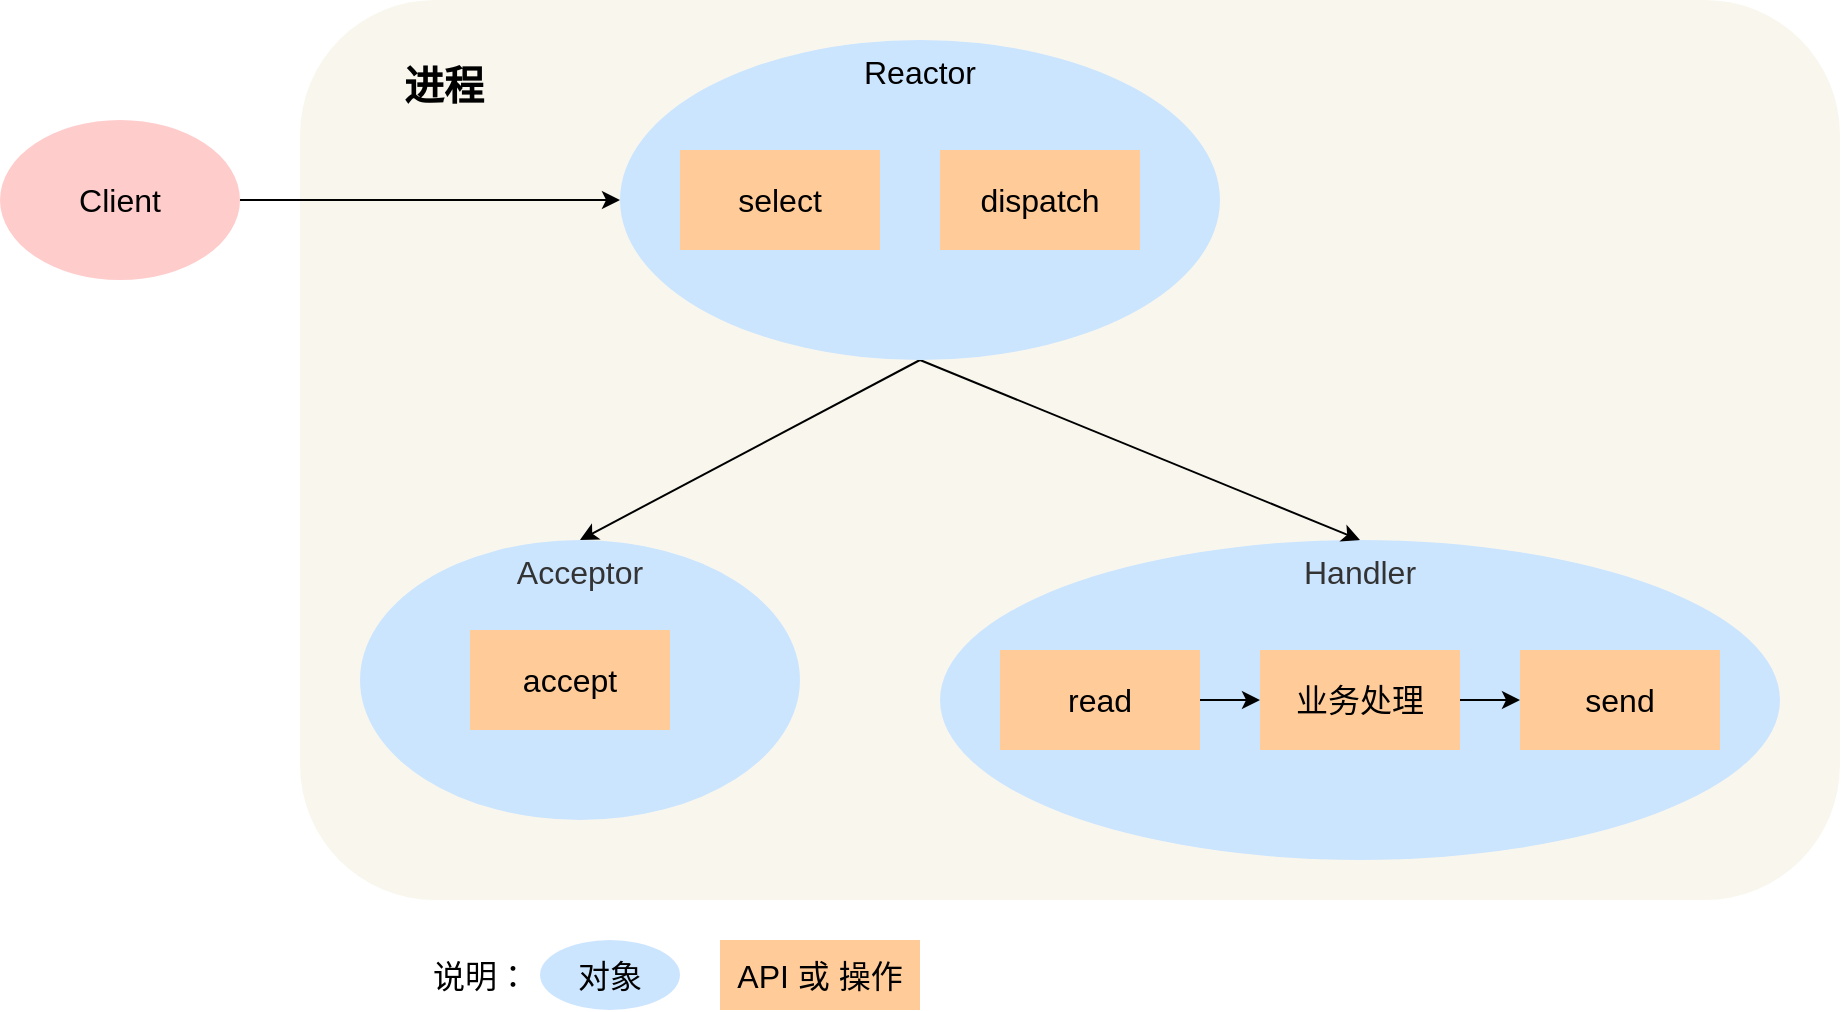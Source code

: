 <mxfile version="14.5.3" type="github">
  <diagram id="3Wau5_Fi5CU8AMhD_Lpf" name="第 1 页">
    <mxGraphModel dx="1361" dy="763" grid="1" gridSize="10" guides="1" tooltips="1" connect="1" arrows="1" fold="1" page="1" pageScale="1" pageWidth="827" pageHeight="1169" math="0" shadow="0">
      <root>
        <mxCell id="0" />
        <mxCell id="1" parent="0" />
        <mxCell id="vccSvxHyjm0V3kO-Sszf-13" value="&lt;font style=&quot;font-size: 20px&quot;&gt;&lt;b&gt;&amp;nbsp; &amp;nbsp; &amp;nbsp; &amp;nbsp; &lt;br&gt;&amp;nbsp; &amp;nbsp; &amp;nbsp; &amp;nbsp; &amp;nbsp;进程&lt;/b&gt;&lt;/font&gt;" style="rounded=1;whiteSpace=wrap;html=1;fontSize=16;align=left;verticalAlign=top;fillColor=#f9f7ed;strokeColor=none;" vertex="1" parent="1">
          <mxGeometry x="-60" y="210" width="770" height="450" as="geometry" />
        </mxCell>
        <mxCell id="vccSvxHyjm0V3kO-Sszf-7" value="&lt;span style=&quot;color: rgb(51, 51, 51); font-family: &amp;quot;pingfang sc&amp;quot;, &amp;quot;lantinghei sc&amp;quot;, &amp;quot;microsoft yahei&amp;quot;, &amp;quot;hiragino sans gb&amp;quot;, &amp;quot;microsoft sans serif&amp;quot;, &amp;quot;wenquanyi micro hei&amp;quot;, helvetica, sans-serif;&quot;&gt;Handler&lt;/span&gt;" style="ellipse;whiteSpace=wrap;html=1;verticalAlign=top;fontSize=16;fillColor=#cce5ff;labelBackgroundColor=none;strokeColor=none;" vertex="1" parent="1">
          <mxGeometry x="260" y="480" width="420" height="160" as="geometry" />
        </mxCell>
        <mxCell id="vccSvxHyjm0V3kO-Sszf-10" style="rounded=0;orthogonalLoop=1;jettySize=auto;html=1;entryX=0.5;entryY=0;entryDx=0;entryDy=0;fontSize=16;exitX=0.5;exitY=1;exitDx=0;exitDy=0;" edge="1" parent="1" source="vccSvxHyjm0V3kO-Sszf-1" target="vccSvxHyjm0V3kO-Sszf-4">
          <mxGeometry relative="1" as="geometry" />
        </mxCell>
        <mxCell id="vccSvxHyjm0V3kO-Sszf-11" style="rounded=0;orthogonalLoop=1;jettySize=auto;html=1;entryX=0.5;entryY=0;entryDx=0;entryDy=0;fontSize=16;" edge="1" parent="1" target="vccSvxHyjm0V3kO-Sszf-7">
          <mxGeometry relative="1" as="geometry">
            <mxPoint x="250" y="390" as="sourcePoint" />
          </mxGeometry>
        </mxCell>
        <mxCell id="vccSvxHyjm0V3kO-Sszf-1" value="&lt;span style=&quot;font-size: 16px; font-family: &amp;quot;pingfang sc&amp;quot;, &amp;quot;lantinghei sc&amp;quot;, &amp;quot;microsoft yahei&amp;quot;, &amp;quot;hiragino sans gb&amp;quot;, &amp;quot;microsoft sans serif&amp;quot;, &amp;quot;wenquanyi micro hei&amp;quot;, helvetica, sans-serif;&quot;&gt;Reactor&lt;/span&gt;" style="ellipse;html=1;verticalAlign=top;fontSize=16;fillColor=#cce5ff;whiteSpace=wrap;labelBackgroundColor=none;strokeColor=none;" vertex="1" parent="1">
          <mxGeometry x="100" y="230" width="300" height="160" as="geometry" />
        </mxCell>
        <mxCell id="vccSvxHyjm0V3kO-Sszf-2" value="select" style="rounded=0;whiteSpace=wrap;html=1;fontSize=16;fillColor=#ffcc99;strokeColor=none;" vertex="1" parent="1">
          <mxGeometry x="130" y="285" width="100" height="50" as="geometry" />
        </mxCell>
        <mxCell id="vccSvxHyjm0V3kO-Sszf-3" value="dispatch" style="rounded=0;whiteSpace=wrap;html=1;fontSize=16;fillColor=#ffcc99;strokeColor=none;" vertex="1" parent="1">
          <mxGeometry x="260" y="285" width="100" height="50" as="geometry" />
        </mxCell>
        <mxCell id="vccSvxHyjm0V3kO-Sszf-4" value="&lt;span style=&quot;color: rgb(51, 51, 51); font-family: &amp;quot;pingfang sc&amp;quot;, &amp;quot;lantinghei sc&amp;quot;, &amp;quot;microsoft yahei&amp;quot;, &amp;quot;hiragino sans gb&amp;quot;, &amp;quot;microsoft sans serif&amp;quot;, &amp;quot;wenquanyi micro hei&amp;quot;, helvetica, sans-serif;&quot;&gt;Acceptor&lt;/span&gt;" style="ellipse;whiteSpace=wrap;html=1;verticalAlign=top;fontSize=16;fillColor=#cce5ff;labelBackgroundColor=none;strokeColor=none;" vertex="1" parent="1">
          <mxGeometry x="-30" y="480" width="220" height="140" as="geometry" />
        </mxCell>
        <mxCell id="vccSvxHyjm0V3kO-Sszf-5" value="accept" style="rounded=0;whiteSpace=wrap;html=1;fontSize=16;fillColor=#ffcc99;strokeColor=none;" vertex="1" parent="1">
          <mxGeometry x="25" y="525" width="100" height="50" as="geometry" />
        </mxCell>
        <mxCell id="vccSvxHyjm0V3kO-Sszf-6" value="send" style="rounded=0;whiteSpace=wrap;html=1;fontSize=16;fillColor=#ffcc99;strokeColor=none;" vertex="1" parent="1">
          <mxGeometry x="550" y="535" width="100" height="50" as="geometry" />
        </mxCell>
        <mxCell id="vccSvxHyjm0V3kO-Sszf-15" style="edgeStyle=none;rounded=0;orthogonalLoop=1;jettySize=auto;html=1;entryX=0;entryY=0.5;entryDx=0;entryDy=0;fontSize=16;" edge="1" parent="1" source="vccSvxHyjm0V3kO-Sszf-8" target="vccSvxHyjm0V3kO-Sszf-9">
          <mxGeometry relative="1" as="geometry" />
        </mxCell>
        <mxCell id="vccSvxHyjm0V3kO-Sszf-8" value="read" style="rounded=0;whiteSpace=wrap;html=1;fontSize=16;fillColor=#ffcc99;strokeColor=none;" vertex="1" parent="1">
          <mxGeometry x="290" y="535" width="100" height="50" as="geometry" />
        </mxCell>
        <mxCell id="vccSvxHyjm0V3kO-Sszf-16" style="edgeStyle=none;rounded=0;orthogonalLoop=1;jettySize=auto;html=1;entryX=0;entryY=0.5;entryDx=0;entryDy=0;fontSize=16;" edge="1" parent="1" source="vccSvxHyjm0V3kO-Sszf-9" target="vccSvxHyjm0V3kO-Sszf-6">
          <mxGeometry relative="1" as="geometry" />
        </mxCell>
        <mxCell id="vccSvxHyjm0V3kO-Sszf-9" value="业务处理" style="rounded=0;whiteSpace=wrap;html=1;fontSize=16;fillColor=#ffcc99;strokeColor=none;" vertex="1" parent="1">
          <mxGeometry x="420" y="535" width="100" height="50" as="geometry" />
        </mxCell>
        <mxCell id="vccSvxHyjm0V3kO-Sszf-14" style="edgeStyle=none;rounded=0;orthogonalLoop=1;jettySize=auto;html=1;fontSize=16;entryX=0;entryY=0.5;entryDx=0;entryDy=0;" edge="1" parent="1" source="vccSvxHyjm0V3kO-Sszf-12" target="vccSvxHyjm0V3kO-Sszf-1">
          <mxGeometry relative="1" as="geometry" />
        </mxCell>
        <mxCell id="vccSvxHyjm0V3kO-Sszf-12" value="Client" style="ellipse;whiteSpace=wrap;html=1;fontSize=16;fillColor=#ffcccc;strokeColor=none;" vertex="1" parent="1">
          <mxGeometry x="-210" y="270" width="120" height="80" as="geometry" />
        </mxCell>
        <mxCell id="vccSvxHyjm0V3kO-Sszf-17" value="说明：" style="text;html=1;align=center;verticalAlign=middle;resizable=0;points=[];autosize=1;fontSize=16;fontColor=#000000;" vertex="1" parent="1">
          <mxGeometry y="687.5" width="60" height="20" as="geometry" />
        </mxCell>
        <mxCell id="vccSvxHyjm0V3kO-Sszf-18" value="对象" style="ellipse;whiteSpace=wrap;html=1;labelBackgroundColor=none;fontSize=16;align=center;fillColor=#cce5ff;strokeColor=none;" vertex="1" parent="1">
          <mxGeometry x="60" y="680" width="70" height="35" as="geometry" />
        </mxCell>
        <mxCell id="vccSvxHyjm0V3kO-Sszf-19" value="API 或 操作" style="rounded=0;whiteSpace=wrap;html=1;fontSize=16;fillColor=#ffcc99;strokeColor=none;fontStyle=0" vertex="1" parent="1">
          <mxGeometry x="150" y="680" width="100" height="35" as="geometry" />
        </mxCell>
      </root>
    </mxGraphModel>
  </diagram>
</mxfile>
